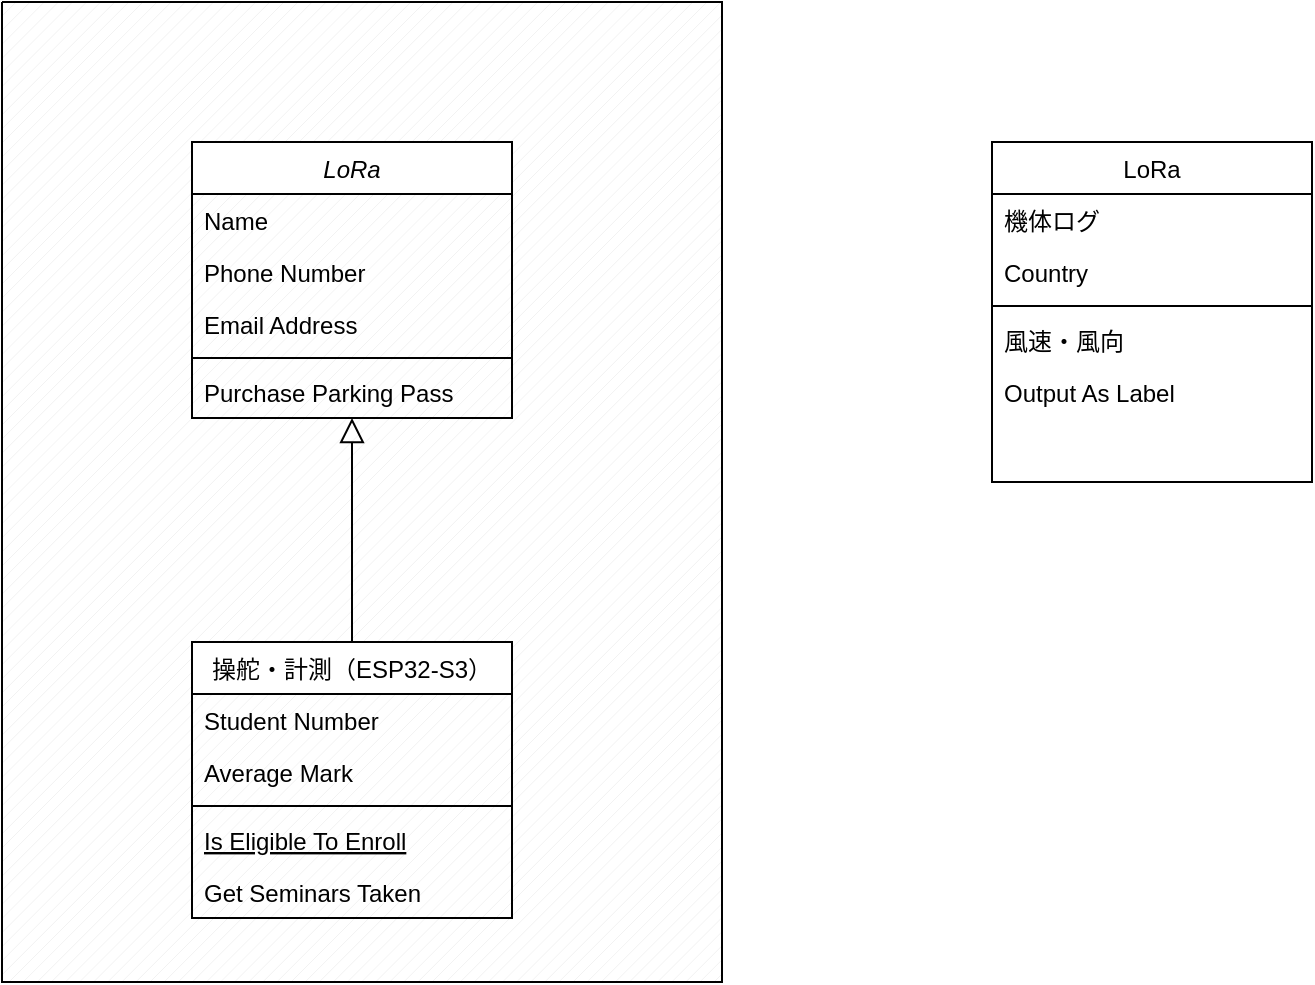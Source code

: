 <mxfile version="24.7.7">
  <diagram name="Page-1" id="rFQyy8-Wtrp8-1svVP6h">
    <mxGraphModel dx="1157" dy="549" grid="1" gridSize="10" guides="1" tooltips="1" connect="1" arrows="1" fold="1" page="1" pageScale="1" pageWidth="827" pageHeight="1169" math="0" shadow="0">
      <root>
        <mxCell id="0" />
        <mxCell id="1" parent="0" />
        <object label="" id="HqmgzTN0la_L9un8oFd1-1">
          <mxCell style="verticalLabelPosition=bottom;verticalAlign=top;html=1;shape=mxgraph.basic.patternFillRect;fillStyle=diag;step=5;fillStrokeWidth=0.2;fillStrokeColor=#dddddd;" parent="1" vertex="1">
            <mxGeometry x="80" y="40" width="360" height="490" as="geometry" />
          </mxCell>
        </object>
        <mxCell id="HqmgzTN0la_L9un8oFd1-2" value="LoRa" style="swimlane;fontStyle=2;align=center;verticalAlign=top;childLayout=stackLayout;horizontal=1;startSize=26;horizontalStack=0;resizeParent=1;resizeLast=0;collapsible=1;marginBottom=0;rounded=0;shadow=0;strokeWidth=1;" parent="1" vertex="1">
          <mxGeometry x="175" y="110" width="160" height="138" as="geometry">
            <mxRectangle x="230" y="140" width="160" height="26" as="alternateBounds" />
          </mxGeometry>
        </mxCell>
        <mxCell id="HqmgzTN0la_L9un8oFd1-3" value="Name" style="text;align=left;verticalAlign=top;spacingLeft=4;spacingRight=4;overflow=hidden;rotatable=0;points=[[0,0.5],[1,0.5]];portConstraint=eastwest;" parent="HqmgzTN0la_L9un8oFd1-2" vertex="1">
          <mxGeometry y="26" width="160" height="26" as="geometry" />
        </mxCell>
        <mxCell id="HqmgzTN0la_L9un8oFd1-4" value="Phone Number" style="text;align=left;verticalAlign=top;spacingLeft=4;spacingRight=4;overflow=hidden;rotatable=0;points=[[0,0.5],[1,0.5]];portConstraint=eastwest;rounded=0;shadow=0;html=0;" parent="HqmgzTN0la_L9un8oFd1-2" vertex="1">
          <mxGeometry y="52" width="160" height="26" as="geometry" />
        </mxCell>
        <mxCell id="HqmgzTN0la_L9un8oFd1-5" value="Email Address" style="text;align=left;verticalAlign=top;spacingLeft=4;spacingRight=4;overflow=hidden;rotatable=0;points=[[0,0.5],[1,0.5]];portConstraint=eastwest;rounded=0;shadow=0;html=0;" parent="HqmgzTN0la_L9un8oFd1-2" vertex="1">
          <mxGeometry y="78" width="160" height="26" as="geometry" />
        </mxCell>
        <mxCell id="HqmgzTN0la_L9un8oFd1-6" value="" style="line;html=1;strokeWidth=1;align=left;verticalAlign=middle;spacingTop=-1;spacingLeft=3;spacingRight=3;rotatable=0;labelPosition=right;points=[];portConstraint=eastwest;" parent="HqmgzTN0la_L9un8oFd1-2" vertex="1">
          <mxGeometry y="104" width="160" height="8" as="geometry" />
        </mxCell>
        <mxCell id="HqmgzTN0la_L9un8oFd1-7" value="Purchase Parking Pass" style="text;align=left;verticalAlign=top;spacingLeft=4;spacingRight=4;overflow=hidden;rotatable=0;points=[[0,0.5],[1,0.5]];portConstraint=eastwest;" parent="HqmgzTN0la_L9un8oFd1-2" vertex="1">
          <mxGeometry y="112" width="160" height="26" as="geometry" />
        </mxCell>
        <mxCell id="HqmgzTN0la_L9un8oFd1-8" value="操舵・計測（ESP32-S3）" style="swimlane;fontStyle=0;align=center;verticalAlign=top;childLayout=stackLayout;horizontal=1;startSize=26;horizontalStack=0;resizeParent=1;resizeLast=0;collapsible=1;marginBottom=0;rounded=0;shadow=0;strokeWidth=1;" parent="1" vertex="1">
          <mxGeometry x="175" y="360" width="160" height="138" as="geometry">
            <mxRectangle x="130" y="380" width="160" height="26" as="alternateBounds" />
          </mxGeometry>
        </mxCell>
        <mxCell id="HqmgzTN0la_L9un8oFd1-9" value="Student Number" style="text;align=left;verticalAlign=top;spacingLeft=4;spacingRight=4;overflow=hidden;rotatable=0;points=[[0,0.5],[1,0.5]];portConstraint=eastwest;" parent="HqmgzTN0la_L9un8oFd1-8" vertex="1">
          <mxGeometry y="26" width="160" height="26" as="geometry" />
        </mxCell>
        <mxCell id="HqmgzTN0la_L9un8oFd1-10" value="Average Mark" style="text;align=left;verticalAlign=top;spacingLeft=4;spacingRight=4;overflow=hidden;rotatable=0;points=[[0,0.5],[1,0.5]];portConstraint=eastwest;rounded=0;shadow=0;html=0;" parent="HqmgzTN0la_L9un8oFd1-8" vertex="1">
          <mxGeometry y="52" width="160" height="26" as="geometry" />
        </mxCell>
        <mxCell id="HqmgzTN0la_L9un8oFd1-11" value="" style="line;html=1;strokeWidth=1;align=left;verticalAlign=middle;spacingTop=-1;spacingLeft=3;spacingRight=3;rotatable=0;labelPosition=right;points=[];portConstraint=eastwest;" parent="HqmgzTN0la_L9un8oFd1-8" vertex="1">
          <mxGeometry y="78" width="160" height="8" as="geometry" />
        </mxCell>
        <mxCell id="HqmgzTN0la_L9un8oFd1-12" value="Is Eligible To Enroll" style="text;align=left;verticalAlign=top;spacingLeft=4;spacingRight=4;overflow=hidden;rotatable=0;points=[[0,0.5],[1,0.5]];portConstraint=eastwest;fontStyle=4" parent="HqmgzTN0la_L9un8oFd1-8" vertex="1">
          <mxGeometry y="86" width="160" height="26" as="geometry" />
        </mxCell>
        <mxCell id="HqmgzTN0la_L9un8oFd1-13" value="Get Seminars Taken" style="text;align=left;verticalAlign=top;spacingLeft=4;spacingRight=4;overflow=hidden;rotatable=0;points=[[0,0.5],[1,0.5]];portConstraint=eastwest;" parent="HqmgzTN0la_L9un8oFd1-8" vertex="1">
          <mxGeometry y="112" width="160" height="26" as="geometry" />
        </mxCell>
        <mxCell id="HqmgzTN0la_L9un8oFd1-14" value="" style="endArrow=block;endSize=10;endFill=0;shadow=0;strokeWidth=1;rounded=0;curved=0;edgeStyle=elbowEdgeStyle;elbow=vertical;" parent="1" source="HqmgzTN0la_L9un8oFd1-8" target="HqmgzTN0la_L9un8oFd1-2" edge="1">
          <mxGeometry width="160" relative="1" as="geometry">
            <mxPoint x="155" y="193" as="sourcePoint" />
            <mxPoint x="155" y="193" as="targetPoint" />
          </mxGeometry>
        </mxCell>
        <mxCell id="HqmgzTN0la_L9un8oFd1-19" value="LoRa" style="swimlane;fontStyle=0;align=center;verticalAlign=top;childLayout=stackLayout;horizontal=1;startSize=26;horizontalStack=0;resizeParent=1;resizeLast=0;collapsible=1;marginBottom=0;rounded=0;shadow=0;strokeWidth=1;" parent="1" vertex="1">
          <mxGeometry x="575" y="110" width="160" height="170" as="geometry">
            <mxRectangle x="550" y="140" width="160" height="26" as="alternateBounds" />
          </mxGeometry>
        </mxCell>
        <mxCell id="HqmgzTN0la_L9un8oFd1-20" value="機体ログ" style="text;align=left;verticalAlign=top;spacingLeft=4;spacingRight=4;overflow=hidden;rotatable=0;points=[[0,0.5],[1,0.5]];portConstraint=eastwest;" parent="HqmgzTN0la_L9un8oFd1-19" vertex="1">
          <mxGeometry y="26" width="160" height="26" as="geometry" />
        </mxCell>
        <mxCell id="HqmgzTN0la_L9un8oFd1-21" value="Country" style="text;align=left;verticalAlign=top;spacingLeft=4;spacingRight=4;overflow=hidden;rotatable=0;points=[[0,0.5],[1,0.5]];portConstraint=eastwest;rounded=0;shadow=0;html=0;" parent="HqmgzTN0la_L9un8oFd1-19" vertex="1">
          <mxGeometry y="52" width="160" height="26" as="geometry" />
        </mxCell>
        <mxCell id="HqmgzTN0la_L9un8oFd1-22" value="" style="line;html=1;strokeWidth=1;align=left;verticalAlign=middle;spacingTop=-1;spacingLeft=3;spacingRight=3;rotatable=0;labelPosition=right;points=[];portConstraint=eastwest;" parent="HqmgzTN0la_L9un8oFd1-19" vertex="1">
          <mxGeometry y="78" width="160" height="8" as="geometry" />
        </mxCell>
        <mxCell id="HqmgzTN0la_L9un8oFd1-23" value="風速・風向" style="text;align=left;verticalAlign=top;spacingLeft=4;spacingRight=4;overflow=hidden;rotatable=0;points=[[0,0.5],[1,0.5]];portConstraint=eastwest;" parent="HqmgzTN0la_L9un8oFd1-19" vertex="1">
          <mxGeometry y="86" width="160" height="26" as="geometry" />
        </mxCell>
        <mxCell id="HqmgzTN0la_L9un8oFd1-24" value="Output As Label" style="text;align=left;verticalAlign=top;spacingLeft=4;spacingRight=4;overflow=hidden;rotatable=0;points=[[0,0.5],[1,0.5]];portConstraint=eastwest;" parent="HqmgzTN0la_L9un8oFd1-19" vertex="1">
          <mxGeometry y="112" width="160" height="26" as="geometry" />
        </mxCell>
      </root>
    </mxGraphModel>
  </diagram>
</mxfile>
